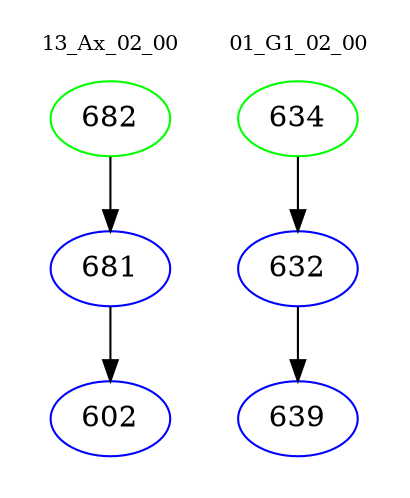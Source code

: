 digraph{
subgraph cluster_0 {
color = white
label = "13_Ax_02_00";
fontsize=10;
T0_682 [label="682", color="green"]
T0_682 -> T0_681 [color="black"]
T0_681 [label="681", color="blue"]
T0_681 -> T0_602 [color="black"]
T0_602 [label="602", color="blue"]
}
subgraph cluster_1 {
color = white
label = "01_G1_02_00";
fontsize=10;
T1_634 [label="634", color="green"]
T1_634 -> T1_632 [color="black"]
T1_632 [label="632", color="blue"]
T1_632 -> T1_639 [color="black"]
T1_639 [label="639", color="blue"]
}
}
